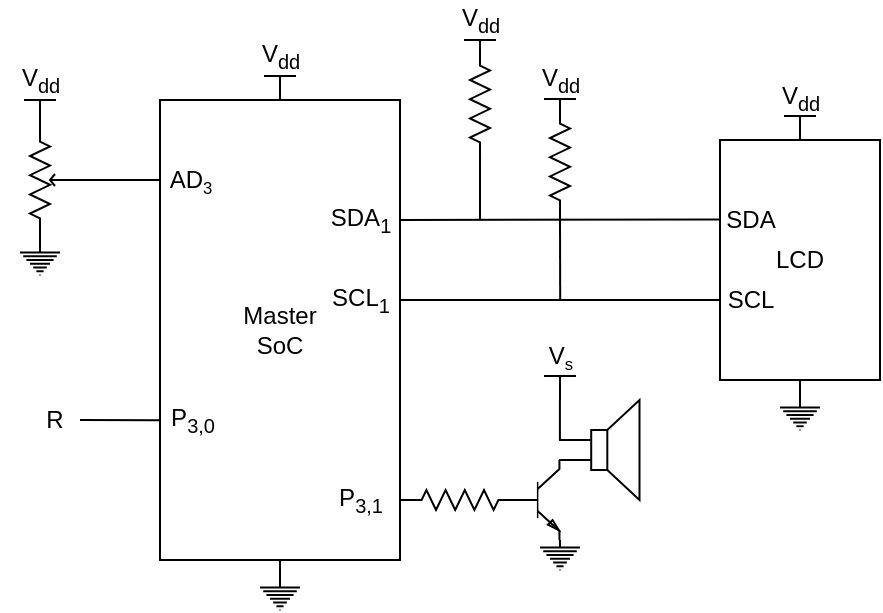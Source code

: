 <mxfile version="24.7.8">
  <diagram name="Page-1" id="KWKi6oKQQJgTBTdzpAts">
    <mxGraphModel dx="1434" dy="836" grid="1" gridSize="10" guides="1" tooltips="1" connect="1" arrows="1" fold="1" page="1" pageScale="1" pageWidth="1100" pageHeight="850" math="0" shadow="0">
      <root>
        <mxCell id="0" />
        <mxCell id="1" parent="0" />
        <mxCell id="iglfGg9SNeHcVvyg_pbJ-2" value="Master&lt;div&gt;SoC&lt;/div&gt;" style="rounded=0;whiteSpace=wrap;html=1;snapToPoint=1;arcSize=12;" parent="1" vertex="1">
          <mxGeometry x="280" y="80" width="120" height="230" as="geometry" />
        </mxCell>
        <mxCell id="iglfGg9SNeHcVvyg_pbJ-3" value="AD&lt;span style=&quot;font-size: 10px;&quot;&gt;&lt;sub&gt;3&lt;/sub&gt;&lt;/span&gt;" style="text;html=1;align=center;verticalAlign=middle;resizable=1;points=[];autosize=1;strokeColor=none;fillColor=none;" parent="1" vertex="1">
          <mxGeometry x="275" y="105" width="40" height="30" as="geometry" />
        </mxCell>
        <mxCell id="iglfGg9SNeHcVvyg_pbJ-4" value="LCD" style="rounded=0;whiteSpace=wrap;html=1;" parent="1" vertex="1">
          <mxGeometry x="560" y="100" width="80" height="120" as="geometry" />
        </mxCell>
        <mxCell id="iglfGg9SNeHcVvyg_pbJ-5" value="" style="endArrow=none;html=1;rounded=0;entryX=0.004;entryY=0.331;entryDx=0;entryDy=0;entryPerimeter=0;exitX=1;exitY=0.4;exitDx=0;exitDy=0;exitPerimeter=0;" parent="1" target="iglfGg9SNeHcVvyg_pbJ-4" edge="1">
          <mxGeometry width="50" height="50" relative="1" as="geometry">
            <mxPoint x="400" y="140" as="sourcePoint" />
            <mxPoint x="518.56" y="120.0" as="targetPoint" />
          </mxGeometry>
        </mxCell>
        <mxCell id="iglfGg9SNeHcVvyg_pbJ-6" value="" style="pointerEvents=1;verticalLabelPosition=bottom;shadow=0;dashed=0;align=center;html=1;verticalAlign=top;shape=mxgraph.electrical.signal_sources.protective_earth;strokeWidth=1;" parent="1" vertex="1">
          <mxGeometry x="590" y="230" width="20" height="15" as="geometry" />
        </mxCell>
        <mxCell id="iglfGg9SNeHcVvyg_pbJ-7" value="" style="pointerEvents=1;verticalLabelPosition=bottom;shadow=0;dashed=0;align=center;html=1;verticalAlign=top;shape=mxgraph.electrical.resistors.resistor_2;direction=south;strokeWidth=1;" parent="1" vertex="1">
          <mxGeometry x="435" y="52" width="10" height="60" as="geometry" />
        </mxCell>
        <mxCell id="iglfGg9SNeHcVvyg_pbJ-8" value="V&lt;sub&gt;dd&lt;/sub&gt;" style="verticalLabelPosition=top;verticalAlign=bottom;shape=mxgraph.electrical.signal_sources.vdd;shadow=0;dashed=0;align=center;strokeWidth=1;fontSize=24;html=1;flipV=1;noLabel=1;" parent="1" vertex="1">
          <mxGeometry x="592" y="88" width="16" height="12" as="geometry" />
        </mxCell>
        <mxCell id="iglfGg9SNeHcVvyg_pbJ-9" value="V&lt;sub&gt;dd&lt;/sub&gt;" style="text;html=1;align=center;verticalAlign=middle;resizable=1;points=[];autosize=1;strokeColor=none;fillColor=none;strokeWidth=1;" parent="1" vertex="1">
          <mxGeometry x="580" y="69" width="40" height="20" as="geometry" />
        </mxCell>
        <mxCell id="iglfGg9SNeHcVvyg_pbJ-10" value="" style="endArrow=none;html=1;rounded=0;entryX=1;entryY=0.5;entryDx=0;entryDy=0;entryPerimeter=0;exitX=0;exitY=0.57;exitDx=0;exitDy=0;exitPerimeter=0;strokeWidth=1;" parent="1" target="iglfGg9SNeHcVvyg_pbJ-7" edge="1">
          <mxGeometry width="50" height="50" relative="1" as="geometry">
            <mxPoint x="440.03" y="109.0" as="sourcePoint" />
            <mxPoint x="460" y="2.5" as="targetPoint" />
          </mxGeometry>
        </mxCell>
        <mxCell id="iglfGg9SNeHcVvyg_pbJ-11" value="V&lt;sub&gt;dd&lt;/sub&gt;" style="verticalLabelPosition=top;verticalAlign=bottom;shape=mxgraph.electrical.signal_sources.vdd;shadow=0;dashed=0;align=center;strokeWidth=1;fontSize=24;html=1;flipV=1;noLabel=1;" parent="1" vertex="1">
          <mxGeometry x="332" y="68" width="16" height="12" as="geometry" />
        </mxCell>
        <mxCell id="iglfGg9SNeHcVvyg_pbJ-12" value="V&lt;sub&gt;dd&lt;/sub&gt;" style="text;html=1;align=center;verticalAlign=middle;resizable=1;points=[];autosize=1;strokeColor=none;fillColor=none;strokeWidth=1;" parent="1" vertex="1">
          <mxGeometry x="320" y="48" width="40" height="20" as="geometry" />
        </mxCell>
        <mxCell id="iglfGg9SNeHcVvyg_pbJ-13" value="" style="pointerEvents=1;verticalLabelPosition=bottom;shadow=0;dashed=0;align=center;html=1;verticalAlign=top;shape=mxgraph.electrical.signal_sources.protective_earth;strokeWidth=1;" parent="1" vertex="1">
          <mxGeometry x="330" y="320" width="20" height="15" as="geometry" />
        </mxCell>
        <mxCell id="iglfGg9SNeHcVvyg_pbJ-14" value="V&lt;sub&gt;dd&lt;/sub&gt;" style="verticalLabelPosition=top;verticalAlign=bottom;shape=mxgraph.electrical.signal_sources.vdd;shadow=0;dashed=0;align=center;strokeWidth=1;fontSize=24;html=1;flipV=1;noLabel=1;" parent="1" vertex="1">
          <mxGeometry x="432" y="50" width="16" height="12" as="geometry" />
        </mxCell>
        <mxCell id="iglfGg9SNeHcVvyg_pbJ-15" value="V&lt;sub&gt;dd&lt;/sub&gt;" style="text;html=1;align=center;verticalAlign=middle;resizable=1;points=[];autosize=1;strokeColor=none;fillColor=none;strokeWidth=1;" parent="1" vertex="1">
          <mxGeometry x="420" y="30" width="40" height="20" as="geometry" />
        </mxCell>
        <mxCell id="iglfGg9SNeHcVvyg_pbJ-16" value="" style="endArrow=none;html=1;rounded=0;exitX=0.5;exitY=1;exitDx=0;exitDy=0;entryX=0.5;entryY=0;entryDx=0;entryDy=0;entryPerimeter=0;" parent="1" source="iglfGg9SNeHcVvyg_pbJ-2" target="iglfGg9SNeHcVvyg_pbJ-13" edge="1">
          <mxGeometry width="50" height="50" relative="1" as="geometry">
            <mxPoint x="450" y="260" as="sourcePoint" />
            <mxPoint x="500" y="210" as="targetPoint" />
          </mxGeometry>
        </mxCell>
        <mxCell id="iglfGg9SNeHcVvyg_pbJ-17" value="" style="endArrow=none;html=1;rounded=0;entryX=0.5;entryY=1;entryDx=0;entryDy=0;exitX=0.5;exitY=0;exitDx=0;exitDy=0;exitPerimeter=0;" parent="1" source="iglfGg9SNeHcVvyg_pbJ-6" target="iglfGg9SNeHcVvyg_pbJ-4" edge="1">
          <mxGeometry width="50" height="50" relative="1" as="geometry">
            <mxPoint x="450" y="240" as="sourcePoint" />
            <mxPoint x="500" y="190" as="targetPoint" />
          </mxGeometry>
        </mxCell>
        <mxCell id="iglfGg9SNeHcVvyg_pbJ-18" value="SDA&lt;sub&gt;1&lt;/sub&gt;" style="text;html=1;align=center;verticalAlign=middle;resizable=1;points=[];autosize=1;strokeColor=none;fillColor=none;" parent="1" vertex="1">
          <mxGeometry x="355" y="125" width="50" height="30" as="geometry" />
        </mxCell>
        <mxCell id="iglfGg9SNeHcVvyg_pbJ-19" value="SDA" style="text;html=1;align=center;verticalAlign=middle;resizable=1;points=[];autosize=1;strokeColor=none;fillColor=none;" parent="1" vertex="1">
          <mxGeometry x="560" y="130" width="30" height="20" as="geometry" />
        </mxCell>
        <mxCell id="iglfGg9SNeHcVvyg_pbJ-21" value="SCL" style="text;html=1;align=center;verticalAlign=middle;resizable=1;points=[];autosize=1;strokeColor=none;fillColor=none;" parent="1" vertex="1">
          <mxGeometry x="550" y="170" width="50" height="20" as="geometry" />
        </mxCell>
        <mxCell id="iglfGg9SNeHcVvyg_pbJ-22" value="" style="endArrow=none;html=1;rounded=0;exitX=1;exitY=0.6;exitDx=0;exitDy=0;exitPerimeter=0;" parent="1" edge="1">
          <mxGeometry width="50" height="50" relative="1" as="geometry">
            <mxPoint x="400" y="180" as="sourcePoint" />
            <mxPoint x="560" y="180" as="targetPoint" />
          </mxGeometry>
        </mxCell>
        <mxCell id="iglfGg9SNeHcVvyg_pbJ-23" value="" style="pointerEvents=1;verticalLabelPosition=bottom;shadow=0;dashed=0;align=center;html=1;verticalAlign=top;shape=mxgraph.electrical.resistors.resistor_2;direction=south;strokeWidth=1;" parent="1" vertex="1">
          <mxGeometry x="475" y="81" width="10" height="60" as="geometry" />
        </mxCell>
        <mxCell id="iglfGg9SNeHcVvyg_pbJ-24" value="V&lt;sub&gt;dd&lt;/sub&gt;" style="verticalLabelPosition=top;verticalAlign=bottom;shape=mxgraph.electrical.signal_sources.vdd;shadow=0;dashed=0;align=center;strokeWidth=1;fontSize=24;html=1;flipV=1;noLabel=1;" parent="1" vertex="1">
          <mxGeometry x="472" y="79.5" width="16" height="12" as="geometry" />
        </mxCell>
        <mxCell id="iglfGg9SNeHcVvyg_pbJ-25" value="V&lt;sub&gt;dd&lt;/sub&gt;" style="text;html=1;align=center;verticalAlign=middle;resizable=1;points=[];autosize=1;strokeColor=none;fillColor=none;strokeWidth=1;" parent="1" vertex="1">
          <mxGeometry x="460" y="60" width="40" height="20" as="geometry" />
        </mxCell>
        <mxCell id="iglfGg9SNeHcVvyg_pbJ-26" value="" style="endArrow=none;html=1;rounded=0;" parent="1" edge="1">
          <mxGeometry width="50" height="50" relative="1" as="geometry">
            <mxPoint x="440" y="140" as="sourcePoint" />
            <mxPoint x="440" y="110" as="targetPoint" />
          </mxGeometry>
        </mxCell>
        <mxCell id="iglfGg9SNeHcVvyg_pbJ-27" value="" style="endArrow=none;html=1;rounded=0;entryX=1;entryY=0.5;entryDx=0;entryDy=0;entryPerimeter=0;" parent="1" target="iglfGg9SNeHcVvyg_pbJ-23" edge="1">
          <mxGeometry width="50" height="50" relative="1" as="geometry">
            <mxPoint x="480.1" y="180" as="sourcePoint" />
            <mxPoint x="479.9" y="122.5" as="targetPoint" />
          </mxGeometry>
        </mxCell>
        <mxCell id="iglfGg9SNeHcVvyg_pbJ-28" value="V&lt;sub&gt;dd&lt;/sub&gt;" style="verticalLabelPosition=top;verticalAlign=bottom;shape=mxgraph.electrical.signal_sources.vdd;shadow=0;dashed=0;align=center;strokeWidth=1;fontSize=24;html=1;flipV=1;noLabel=1;" parent="1" vertex="1">
          <mxGeometry x="212" y="80" width="16" height="12" as="geometry" />
        </mxCell>
        <mxCell id="iglfGg9SNeHcVvyg_pbJ-29" value="V&lt;sub&gt;dd&lt;/sub&gt;" style="text;html=1;align=center;verticalAlign=middle;resizable=1;points=[];autosize=1;strokeColor=none;fillColor=none;strokeWidth=1;" parent="1" vertex="1">
          <mxGeometry x="200" y="60" width="40" height="20" as="geometry" />
        </mxCell>
        <mxCell id="iglfGg9SNeHcVvyg_pbJ-30" value="" style="pointerEvents=1;verticalLabelPosition=bottom;shadow=0;dashed=0;align=center;html=1;verticalAlign=top;shape=mxgraph.electrical.resistors.potentiometer_2;direction=north;" parent="1" vertex="1">
          <mxGeometry x="215" y="90" width="20" height="60" as="geometry" />
        </mxCell>
        <mxCell id="iglfGg9SNeHcVvyg_pbJ-31" value="" style="pointerEvents=1;verticalLabelPosition=bottom;shadow=0;dashed=0;align=center;html=1;verticalAlign=top;shape=mxgraph.electrical.signal_sources.protective_earth;strokeWidth=1;" parent="1" vertex="1">
          <mxGeometry x="210" y="152.5" width="20" height="15" as="geometry" />
        </mxCell>
        <mxCell id="iglfGg9SNeHcVvyg_pbJ-32" value="" style="endArrow=none;html=1;rounded=0;entryX=0;entryY=0.25;entryDx=0;entryDy=0;entryPerimeter=0;exitX=0.5;exitY=0;exitDx=0;exitDy=0;exitPerimeter=0;" parent="1" source="iglfGg9SNeHcVvyg_pbJ-31" target="iglfGg9SNeHcVvyg_pbJ-30" edge="1">
          <mxGeometry width="50" height="50" relative="1" as="geometry">
            <mxPoint x="330" y="200" as="sourcePoint" />
            <mxPoint x="380" y="150" as="targetPoint" />
          </mxGeometry>
        </mxCell>
        <mxCell id="iglfGg9SNeHcVvyg_pbJ-33" value="" style="endArrow=none;html=1;rounded=0;exitX=0.5;exitY=1;exitDx=0;exitDy=0;exitPerimeter=0;" parent="1" source="iglfGg9SNeHcVvyg_pbJ-30" edge="1">
          <mxGeometry width="50" height="50" relative="1" as="geometry">
            <mxPoint x="220" y="111.5" as="sourcePoint" />
            <mxPoint x="280" y="120" as="targetPoint" />
          </mxGeometry>
        </mxCell>
        <mxCell id="iglfGg9SNeHcVvyg_pbJ-44" value="" style="pointerEvents=1;verticalLabelPosition=bottom;shadow=0;dashed=0;align=center;html=1;verticalAlign=top;shape=mxgraph.electrical.electro-mechanical.loudspeaker;" parent="1" vertex="1">
          <mxGeometry x="479.5" y="230" width="40.25" height="50" as="geometry" />
        </mxCell>
        <mxCell id="iglfGg9SNeHcVvyg_pbJ-45" value="" style="verticalLabelPosition=bottom;shadow=0;dashed=0;align=center;html=1;verticalAlign=top;shape=mxgraph.electrical.transistors.npn_transistor_5;fontFamily=Helvetica;fontSize=12;fontColor=default;autosize=1;resizable=1;fillColor=none;gradientColor=none;direction=east;" parent="1" vertex="1">
          <mxGeometry x="449" y="260" width="36" height="40" as="geometry" />
        </mxCell>
        <mxCell id="iglfGg9SNeHcVvyg_pbJ-47" value="" style="pointerEvents=1;verticalLabelPosition=bottom;shadow=0;dashed=0;align=center;html=1;verticalAlign=top;shape=mxgraph.electrical.resistors.resistor_2;fontFamily=Helvetica;fontSize=12;fontColor=default;autosize=1;resizable=1;fillColor=none;gradientColor=none;direction=west;" parent="1" vertex="1">
          <mxGeometry x="400" y="275" width="60" height="10" as="geometry" />
        </mxCell>
        <mxCell id="iglfGg9SNeHcVvyg_pbJ-50" value="" style="endArrow=none;html=1;rounded=0;" parent="1" edge="1">
          <mxGeometry width="50" height="50" relative="1" as="geometry">
            <mxPoint x="479.95" y="250" as="sourcePoint" />
            <mxPoint x="479.95" y="230" as="targetPoint" />
          </mxGeometry>
        </mxCell>
        <mxCell id="iglfGg9SNeHcVvyg_pbJ-51" value="" style="pointerEvents=1;verticalLabelPosition=bottom;shadow=0;dashed=0;align=center;html=1;verticalAlign=top;shape=mxgraph.electrical.signal_sources.protective_earth;strokeWidth=1;" parent="1" vertex="1">
          <mxGeometry x="470" y="300" width="20" height="15" as="geometry" />
        </mxCell>
        <mxCell id="iglfGg9SNeHcVvyg_pbJ-52" value="V&lt;sub&gt;dd&lt;/sub&gt;" style="verticalLabelPosition=top;verticalAlign=bottom;shape=mxgraph.electrical.signal_sources.vdd;shadow=0;dashed=0;align=center;strokeWidth=1;fontSize=24;html=1;flipV=1;noLabel=1;" parent="1" vertex="1">
          <mxGeometry x="472" y="218" width="16" height="12" as="geometry" />
        </mxCell>
        <mxCell id="iglfGg9SNeHcVvyg_pbJ-53" value="V&lt;span style=&quot;font-size: 10px;&quot;&gt;&lt;sub&gt;s&lt;/sub&gt;&lt;/span&gt;" style="text;html=1;align=center;verticalAlign=middle;resizable=1;points=[];autosize=1;strokeColor=none;fillColor=none;strokeWidth=1;" parent="1" vertex="1">
          <mxGeometry x="460" y="193" width="40" height="30" as="geometry" />
        </mxCell>
        <mxCell id="iglfGg9SNeHcVvyg_pbJ-54" value="P&lt;sub&gt;3,0&lt;/sub&gt;" style="text;html=1;align=center;verticalAlign=middle;resizable=1;points=[];autosize=1;strokeColor=none;fillColor=none;" parent="1" vertex="1">
          <mxGeometry x="270.5" y="225" width="50" height="30" as="geometry" />
        </mxCell>
        <mxCell id="iglfGg9SNeHcVvyg_pbJ-55" value="SCL&lt;sub&gt;1&lt;/sub&gt;" style="text;html=1;align=center;verticalAlign=middle;resizable=1;points=[];autosize=1;strokeColor=none;fillColor=none;" parent="1" vertex="1">
          <mxGeometry x="355" y="165" width="50" height="30" as="geometry" />
        </mxCell>
        <mxCell id="dgVeTh8sm7eIXouB8sR8-1" value="" style="endArrow=none;html=1;rounded=0;entryX=0;entryY=0.696;entryDx=0;entryDy=0;entryPerimeter=0;" parent="1" target="iglfGg9SNeHcVvyg_pbJ-2" edge="1">
          <mxGeometry width="50" height="50" relative="1" as="geometry">
            <mxPoint x="240" y="240" as="sourcePoint" />
            <mxPoint x="260" y="240" as="targetPoint" />
          </mxGeometry>
        </mxCell>
        <mxCell id="dgVeTh8sm7eIXouB8sR8-2" value="P&lt;sub&gt;3,1&lt;/sub&gt;" style="text;html=1;align=center;verticalAlign=middle;resizable=1;points=[];autosize=1;strokeColor=none;fillColor=none;" parent="1" vertex="1">
          <mxGeometry x="355" y="265" width="50" height="30" as="geometry" />
        </mxCell>
        <mxCell id="dgVeTh8sm7eIXouB8sR8-3" value="R" style="text;html=1;align=center;verticalAlign=middle;resizable=0;points=[];autosize=1;strokeColor=none;fillColor=none;" parent="1" vertex="1">
          <mxGeometry x="212" y="225" width="30" height="30" as="geometry" />
        </mxCell>
      </root>
    </mxGraphModel>
  </diagram>
</mxfile>
